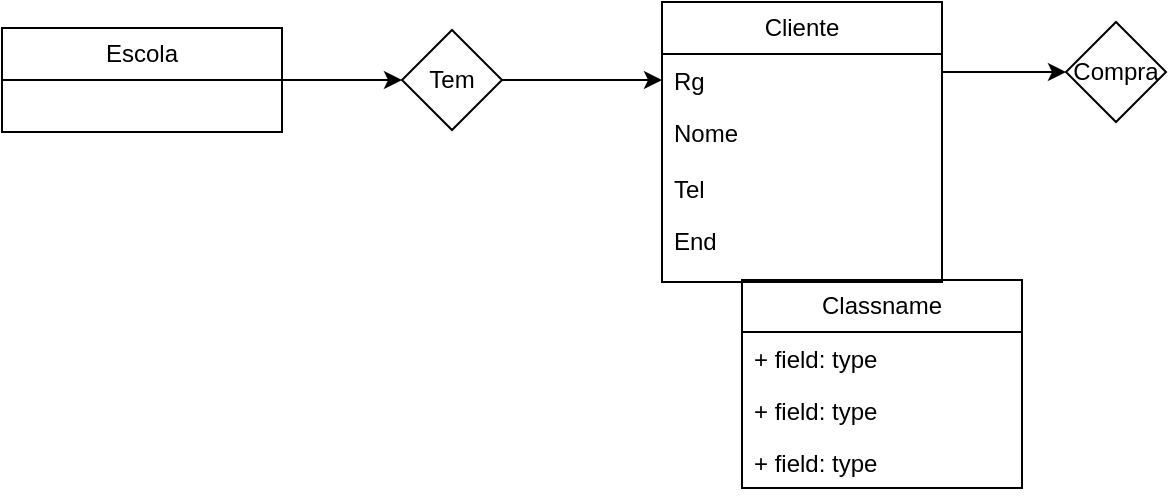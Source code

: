 <mxfile version="21.6.9" type="github">
  <diagram id="C5RBs43oDa-KdzZeNtuy" name="Page-1">
    <mxGraphModel dx="1434" dy="718" grid="1" gridSize="10" guides="1" tooltips="1" connect="1" arrows="1" fold="1" page="1" pageScale="1" pageWidth="827" pageHeight="1169" math="0" shadow="0">
      <root>
        <mxCell id="WIyWlLk6GJQsqaUBKTNV-0" />
        <mxCell id="WIyWlLk6GJQsqaUBKTNV-1" parent="WIyWlLk6GJQsqaUBKTNV-0" />
        <mxCell id="pcBfg44NStEaBvQ9vjz7-16" style="edgeStyle=orthogonalEdgeStyle;rounded=0;orthogonalLoop=1;jettySize=auto;html=1;exitX=1;exitY=0.5;exitDx=0;exitDy=0;entryX=0;entryY=0.5;entryDx=0;entryDy=0;" edge="1" parent="WIyWlLk6GJQsqaUBKTNV-1" source="pcBfg44NStEaBvQ9vjz7-6" target="pcBfg44NStEaBvQ9vjz7-13">
          <mxGeometry relative="1" as="geometry" />
        </mxCell>
        <mxCell id="pcBfg44NStEaBvQ9vjz7-6" value="Tem" style="rhombus;whiteSpace=wrap;html=1;" vertex="1" parent="WIyWlLk6GJQsqaUBKTNV-1">
          <mxGeometry x="200" y="15" width="50" height="50" as="geometry" />
        </mxCell>
        <mxCell id="pcBfg44NStEaBvQ9vjz7-9" style="edgeStyle=orthogonalEdgeStyle;rounded=0;orthogonalLoop=1;jettySize=auto;html=1;exitX=1;exitY=0.5;exitDx=0;exitDy=0;entryX=0;entryY=0.5;entryDx=0;entryDy=0;" edge="1" parent="WIyWlLk6GJQsqaUBKTNV-1" source="pcBfg44NStEaBvQ9vjz7-8" target="pcBfg44NStEaBvQ9vjz7-6">
          <mxGeometry relative="1" as="geometry" />
        </mxCell>
        <mxCell id="pcBfg44NStEaBvQ9vjz7-8" value="Escola" style="swimlane;fontStyle=0;childLayout=stackLayout;horizontal=1;startSize=26;fillColor=none;horizontalStack=0;resizeParent=1;resizeParentMax=0;resizeLast=0;collapsible=1;marginBottom=0;whiteSpace=wrap;html=1;" vertex="1" parent="WIyWlLk6GJQsqaUBKTNV-1">
          <mxGeometry y="14" width="140" height="52" as="geometry" />
        </mxCell>
        <mxCell id="pcBfg44NStEaBvQ9vjz7-21" style="edgeStyle=orthogonalEdgeStyle;rounded=0;orthogonalLoop=1;jettySize=auto;html=1;exitX=1;exitY=0.25;exitDx=0;exitDy=0;entryX=0;entryY=0.5;entryDx=0;entryDy=0;" edge="1" parent="WIyWlLk6GJQsqaUBKTNV-1" source="pcBfg44NStEaBvQ9vjz7-12" target="pcBfg44NStEaBvQ9vjz7-20">
          <mxGeometry relative="1" as="geometry" />
        </mxCell>
        <mxCell id="pcBfg44NStEaBvQ9vjz7-12" value="Cliente" style="swimlane;fontStyle=0;childLayout=stackLayout;horizontal=1;startSize=26;fillColor=none;horizontalStack=0;resizeParent=1;resizeParentMax=0;resizeLast=0;collapsible=1;marginBottom=0;whiteSpace=wrap;html=1;" vertex="1" parent="WIyWlLk6GJQsqaUBKTNV-1">
          <mxGeometry x="330" y="1" width="140" height="140" as="geometry" />
        </mxCell>
        <mxCell id="pcBfg44NStEaBvQ9vjz7-13" value="Rg" style="text;strokeColor=none;fillColor=none;align=left;verticalAlign=top;spacingLeft=4;spacingRight=4;overflow=hidden;rotatable=0;points=[[0,0.5],[1,0.5]];portConstraint=eastwest;whiteSpace=wrap;html=1;" vertex="1" parent="pcBfg44NStEaBvQ9vjz7-12">
          <mxGeometry y="26" width="140" height="26" as="geometry" />
        </mxCell>
        <mxCell id="pcBfg44NStEaBvQ9vjz7-14" value="Nome" style="text;strokeColor=none;fillColor=none;align=left;verticalAlign=top;spacingLeft=4;spacingRight=4;overflow=hidden;rotatable=0;points=[[0,0.5],[1,0.5]];portConstraint=eastwest;whiteSpace=wrap;html=1;" vertex="1" parent="pcBfg44NStEaBvQ9vjz7-12">
          <mxGeometry y="52" width="140" height="28" as="geometry" />
        </mxCell>
        <mxCell id="pcBfg44NStEaBvQ9vjz7-17" value="Tel" style="text;strokeColor=none;fillColor=none;align=left;verticalAlign=top;spacingLeft=4;spacingRight=4;overflow=hidden;rotatable=0;points=[[0,0.5],[1,0.5]];portConstraint=eastwest;whiteSpace=wrap;html=1;" vertex="1" parent="pcBfg44NStEaBvQ9vjz7-12">
          <mxGeometry y="80" width="140" height="60" as="geometry" />
        </mxCell>
        <mxCell id="pcBfg44NStEaBvQ9vjz7-19" value="End" style="text;strokeColor=none;fillColor=none;align=left;verticalAlign=top;spacingLeft=4;spacingRight=4;overflow=hidden;rotatable=0;points=[[0,0.5],[1,0.5]];portConstraint=eastwest;whiteSpace=wrap;html=1;" vertex="1" parent="WIyWlLk6GJQsqaUBKTNV-1">
          <mxGeometry x="330" y="107" width="140" height="26" as="geometry" />
        </mxCell>
        <mxCell id="pcBfg44NStEaBvQ9vjz7-20" value="Compra" style="rhombus;whiteSpace=wrap;html=1;" vertex="1" parent="WIyWlLk6GJQsqaUBKTNV-1">
          <mxGeometry x="532" y="11" width="50" height="50" as="geometry" />
        </mxCell>
        <mxCell id="pcBfg44NStEaBvQ9vjz7-22" value="Classname" style="swimlane;fontStyle=0;childLayout=stackLayout;horizontal=1;startSize=26;fillColor=none;horizontalStack=0;resizeParent=1;resizeParentMax=0;resizeLast=0;collapsible=1;marginBottom=0;whiteSpace=wrap;html=1;" vertex="1" parent="WIyWlLk6GJQsqaUBKTNV-1">
          <mxGeometry x="370" y="140" width="140" height="104" as="geometry" />
        </mxCell>
        <mxCell id="pcBfg44NStEaBvQ9vjz7-23" value="+ field: type" style="text;strokeColor=none;fillColor=none;align=left;verticalAlign=top;spacingLeft=4;spacingRight=4;overflow=hidden;rotatable=0;points=[[0,0.5],[1,0.5]];portConstraint=eastwest;whiteSpace=wrap;html=1;" vertex="1" parent="pcBfg44NStEaBvQ9vjz7-22">
          <mxGeometry y="26" width="140" height="26" as="geometry" />
        </mxCell>
        <mxCell id="pcBfg44NStEaBvQ9vjz7-24" value="+ field: type" style="text;strokeColor=none;fillColor=none;align=left;verticalAlign=top;spacingLeft=4;spacingRight=4;overflow=hidden;rotatable=0;points=[[0,0.5],[1,0.5]];portConstraint=eastwest;whiteSpace=wrap;html=1;" vertex="1" parent="pcBfg44NStEaBvQ9vjz7-22">
          <mxGeometry y="52" width="140" height="26" as="geometry" />
        </mxCell>
        <mxCell id="pcBfg44NStEaBvQ9vjz7-25" value="+ field: type" style="text;strokeColor=none;fillColor=none;align=left;verticalAlign=top;spacingLeft=4;spacingRight=4;overflow=hidden;rotatable=0;points=[[0,0.5],[1,0.5]];portConstraint=eastwest;whiteSpace=wrap;html=1;" vertex="1" parent="pcBfg44NStEaBvQ9vjz7-22">
          <mxGeometry y="78" width="140" height="26" as="geometry" />
        </mxCell>
      </root>
    </mxGraphModel>
  </diagram>
</mxfile>
